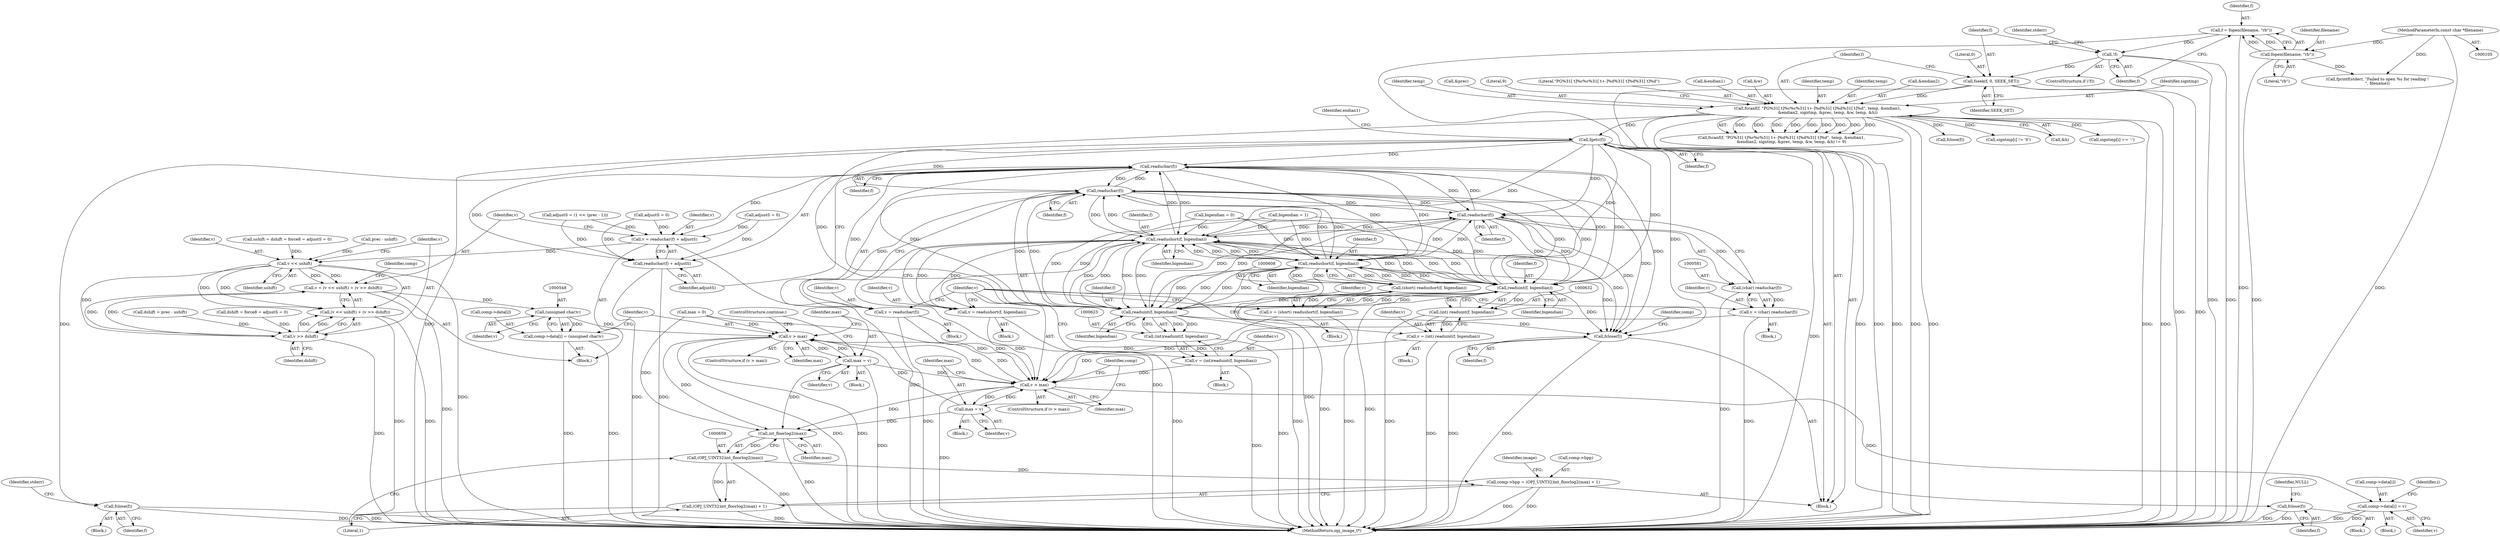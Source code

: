 digraph "0_openjpeg_e5285319229a5d77bf316bb0d3a6cbd3cb8666d9@API" {
"1000226" [label="(Call,fgetc(f))"];
"1000175" [label="(Call,fscanf(f, \"PG%31[ \t]%c%c%31[ \t+-]%d%31[ \t]%d%31[ \t]%d\", temp, &endian1,\n                &endian2, signtmp, &prec, temp, &w, temp, &h))"];
"1000169" [label="(Call,fseek(f, 0, SEEK_SET))"];
"1000160" [label="(Call,!f)"];
"1000154" [label="(Call,f = fopen(filename, \"rb\"))"];
"1000156" [label="(Call,fopen(filename, \"rb\"))"];
"1000106" [label="(MethodParameterIn,const char *filename)"];
"1000255" [label="(Call,fclose(f))"];
"1000470" [label="(Call,fclose(f))"];
"1000529" [label="(Call,readuchar(f))"];
"1000526" [label="(Call,v = readuchar(f) + adjustS)"];
"1000535" [label="(Call,v << ushift)"];
"1000532" [label="(Call,v = (v << ushift) + (v >> dshift))"];
"1000547" [label="(Call,(unsigned char)v)"];
"1000541" [label="(Call,comp->data[i] = (unsigned char)v)"];
"1000551" [label="(Call,v > max)"];
"1000555" [label="(Call,max = v)"];
"1000637" [label="(Call,v > max)"];
"1000641" [label="(Call,max = v)"];
"1000660" [label="(Call,int_floorlog2(max))"];
"1000658" [label="(Call,(OPJ_UINT32)int_floorlog2(max))"];
"1000653" [label="(Call,comp->bpp = (OPJ_UINT32)int_floorlog2(max) + 1)"];
"1000657" [label="(Call,(OPJ_UINT32)int_floorlog2(max) + 1)"];
"1000644" [label="(Call,comp->data[i] = v)"];
"1000534" [label="(Call,(v << ushift) + (v >> dshift))"];
"1000538" [label="(Call,v >> dshift)"];
"1000528" [label="(Call,readuchar(f) + adjustS)"];
"1000574" [label="(Call,readuchar(f))"];
"1000572" [label="(Call,v = readuchar(f))"];
"1000582" [label="(Call,readuchar(f))"];
"1000580" [label="(Call,(char) readuchar(f))"];
"1000578" [label="(Call,v = (char) readuchar(f))"];
"1000600" [label="(Call,readushort(f, bigendian))"];
"1000598" [label="(Call,v = readushort(f, bigendian))"];
"1000609" [label="(Call,readushort(f, bigendian))"];
"1000607" [label="(Call,(short) readushort(f, bigendian))"];
"1000605" [label="(Call,v = (short) readushort(f, bigendian))"];
"1000624" [label="(Call,readuint(f, bigendian))"];
"1000622" [label="(Call,(int)readuint(f, bigendian))"];
"1000620" [label="(Call,v = (int)readuint(f, bigendian))"];
"1000633" [label="(Call,readuint(f, bigendian))"];
"1000631" [label="(Call,(int) readuint(f, bigendian))"];
"1000629" [label="(Call,v = (int) readuint(f, bigendian))"];
"1000651" [label="(Call,fclose(f))"];
"1000556" [label="(Identifier,max)"];
"1000635" [label="(Identifier,bigendian)"];
"1000386" [label="(Call,prec - ushift)"];
"1000526" [label="(Call,v = readuchar(f) + adjustS)"];
"1000422" [label="(Call,adjustS = 0)"];
"1000555" [label="(Call,max = v)"];
"1000621" [label="(Identifier,v)"];
"1000633" [label="(Call,readuint(f, bigendian))"];
"1000177" [label="(Literal,\"PG%31[ \t]%c%c%31[ \t+-]%d%31[ \t]%d%31[ \t]%d\")"];
"1000607" [label="(Call,(short) readushort(f, bigendian))"];
"1000254" [label="(Block,)"];
"1000527" [label="(Identifier,v)"];
"1000575" [label="(Identifier,f)"];
"1000647" [label="(Identifier,comp)"];
"1000642" [label="(Identifier,max)"];
"1000256" [label="(Identifier,f)"];
"1000580" [label="(Call,(char) readuchar(f))"];
"1000662" [label="(Literal,1)"];
"1000624" [label="(Call,readuint(f, bigendian))"];
"1000231" [label="(Identifier,endian1)"];
"1000534" [label="(Call,(v << ushift) + (v >> dshift))"];
"1000628" [label="(Block,)"];
"1000171" [label="(Literal,0)"];
"1000599" [label="(Identifier,v)"];
"1000175" [label="(Call,fscanf(f, \"PG%31[ \t]%c%c%31[ \t+-]%d%31[ \t]%d%31[ \t]%d\", temp, &endian1,\n                &endian2, signtmp, &prec, temp, &w, temp, &h))"];
"1000611" [label="(Identifier,bigendian)"];
"1000620" [label="(Call,v = (int)readuint(f, bigendian))"];
"1000184" [label="(Call,&prec)"];
"1000192" [label="(Literal,9)"];
"1000643" [label="(Identifier,v)"];
"1000255" [label="(Call,fclose(f))"];
"1000652" [label="(Identifier,f)"];
"1000470" [label="(Call,fclose(f))"];
"1000605" [label="(Call,v = (short) readushort(f, bigendian))"];
"1000528" [label="(Call,readuchar(f) + adjustS)"];
"1000174" [label="(Call,fscanf(f, \"PG%31[ \t]%c%c%31[ \t+-]%d%31[ \t]%d%31[ \t]%d\", temp, &endian1,\n                &endian2, signtmp, &prec, temp, &w, temp, &h) != 9)"];
"1000631" [label="(Call,(int) readuint(f, bigendian))"];
"1000660" [label="(Call,int_floorlog2(max))"];
"1000541" [label="(Call,comp->data[i] = (unsigned char)v)"];
"1000639" [label="(Identifier,max)"];
"1000159" [label="(ControlStructure,if (!f))"];
"1000194" [label="(Call,fclose(f))"];
"1000384" [label="(Call,dshift = prec - ushift)"];
"1000629" [label="(Call,v = (int) readuint(f, bigendian))"];
"1000208" [label="(Call,signtmp[i] != '\0')"];
"1000557" [label="(Identifier,v)"];
"1000536" [label="(Identifier,v)"];
"1000535" [label="(Call,v << ushift)"];
"1000164" [label="(Identifier,stderr)"];
"1000151" [label="(Call,max = 0)"];
"1000172" [label="(Identifier,SEEK_SET)"];
"1000190" [label="(Call,&h)"];
"1000156" [label="(Call,fopen(filename, \"rb\"))"];
"1000544" [label="(Identifier,comp)"];
"1000170" [label="(Identifier,f)"];
"1000155" [label="(Identifier,f)"];
"1000469" [label="(Block,)"];
"1000540" [label="(Identifier,dshift)"];
"1000176" [label="(Identifier,f)"];
"1000531" [label="(Identifier,adjustS)"];
"1000158" [label="(Literal,\"rb\")"];
"1000418" [label="(Call,dshift = force8 = adjustS = 0)"];
"1000574" [label="(Call,readuchar(f))"];
"1000250" [label="(Call,bigendian = 0)"];
"1000582" [label="(Call,readuchar(f))"];
"1000655" [label="(Identifier,comp)"];
"1000179" [label="(Call,&endian1)"];
"1000521" [label="(Block,)"];
"1000653" [label="(Call,comp->bpp = (OPJ_UINT32)int_floorlog2(max) + 1)"];
"1000539" [label="(Identifier,v)"];
"1000553" [label="(Identifier,max)"];
"1000604" [label="(Block,)"];
"1000551" [label="(Call,v > max)"];
"1000665" [label="(MethodReturn,opj_image_t*)"];
"1000610" [label="(Identifier,f)"];
"1000600" [label="(Call,readushort(f, bigendian))"];
"1000258" [label="(Identifier,stderr)"];
"1000533" [label="(Identifier,v)"];
"1000554" [label="(Block,)"];
"1000226" [label="(Call,fgetc(f))"];
"1000532" [label="(Call,v = (v << ushift) + (v >> dshift))"];
"1000619" [label="(Block,)"];
"1000187" [label="(Call,&w)"];
"1000538" [label="(Call,v >> dshift)"];
"1000630" [label="(Identifier,v)"];
"1000403" [label="(Call,adjustS = 0)"];
"1000637" [label="(Call,v > max)"];
"1000641" [label="(Call,max = v)"];
"1000550" [label="(ControlStructure,if (v > max))"];
"1000160" [label="(Call,!f)"];
"1000598" [label="(Call,v = readushort(f, bigendian))"];
"1000189" [label="(Identifier,temp)"];
"1000634" [label="(Identifier,f)"];
"1000106" [label="(MethodParameterIn,const char *filename)"];
"1000169" [label="(Call,fseek(f, 0, SEEK_SET))"];
"1000161" [label="(Identifier,f)"];
"1000609" [label="(Call,readushort(f, bigendian))"];
"1000640" [label="(Block,)"];
"1000626" [label="(Identifier,bigendian)"];
"1000597" [label="(Block,)"];
"1000552" [label="(Identifier,v)"];
"1000154" [label="(Call,f = fopen(filename, \"rb\"))"];
"1000577" [label="(Block,)"];
"1000645" [label="(Call,comp->data[i])"];
"1000651" [label="(Call,fclose(f))"];
"1000186" [label="(Identifier,temp)"];
"1000542" [label="(Call,comp->data[i])"];
"1000547" [label="(Call,(unsigned char)v)"];
"1000602" [label="(Identifier,bigendian)"];
"1000549" [label="(Identifier,v)"];
"1000579" [label="(Identifier,v)"];
"1000163" [label="(Call,fprintf(stderr, \"Failed to open %s for reading !\n\", filename))"];
"1000558" [label="(ControlStructure,continue;)"];
"1000237" [label="(Call,bigendian = 1)"];
"1000622" [label="(Call,(int)readuint(f, bigendian))"];
"1000530" [label="(Identifier,f)"];
"1000572" [label="(Call,v = readuchar(f))"];
"1000661" [label="(Identifier,max)"];
"1000215" [label="(Call,signtmp[i] == '-')"];
"1000537" [label="(Identifier,ushift)"];
"1000473" [label="(Identifier,NULL)"];
"1000520" [label="(Identifier,i)"];
"1000601" [label="(Identifier,f)"];
"1000181" [label="(Call,&endian2)"];
"1000571" [label="(Block,)"];
"1000658" [label="(Call,(OPJ_UINT32)int_floorlog2(max))"];
"1000650" [label="(Identifier,v)"];
"1000625" [label="(Identifier,f)"];
"1000638" [label="(Identifier,v)"];
"1000183" [label="(Identifier,signtmp)"];
"1000394" [label="(Call,adjustS = (1 << (prec - 1)))"];
"1000636" [label="(ControlStructure,if (v > max))"];
"1000227" [label="(Identifier,f)"];
"1000654" [label="(Call,comp->bpp)"];
"1000578" [label="(Call,v = (char) readuchar(f))"];
"1000416" [label="(Call,ushift = dshift = force8 = adjustS = 0)"];
"1000573" [label="(Identifier,v)"];
"1000606" [label="(Identifier,v)"];
"1000529" [label="(Call,readuchar(f))"];
"1000644" [label="(Call,comp->data[i] = v)"];
"1000471" [label="(Identifier,f)"];
"1000108" [label="(Block,)"];
"1000178" [label="(Identifier,temp)"];
"1000583" [label="(Identifier,f)"];
"1000525" [label="(Block,)"];
"1000157" [label="(Identifier,filename)"];
"1000664" [label="(Identifier,image)"];
"1000657" [label="(Call,(OPJ_UINT32)int_floorlog2(max) + 1)"];
"1000226" -> "1000108"  [label="AST: "];
"1000226" -> "1000227"  [label="CFG: "];
"1000227" -> "1000226"  [label="AST: "];
"1000231" -> "1000226"  [label="CFG: "];
"1000226" -> "1000665"  [label="DDG: "];
"1000175" -> "1000226"  [label="DDG: "];
"1000226" -> "1000255"  [label="DDG: "];
"1000226" -> "1000470"  [label="DDG: "];
"1000226" -> "1000529"  [label="DDG: "];
"1000226" -> "1000574"  [label="DDG: "];
"1000226" -> "1000582"  [label="DDG: "];
"1000226" -> "1000600"  [label="DDG: "];
"1000226" -> "1000609"  [label="DDG: "];
"1000226" -> "1000624"  [label="DDG: "];
"1000226" -> "1000633"  [label="DDG: "];
"1000226" -> "1000651"  [label="DDG: "];
"1000175" -> "1000174"  [label="AST: "];
"1000175" -> "1000190"  [label="CFG: "];
"1000176" -> "1000175"  [label="AST: "];
"1000177" -> "1000175"  [label="AST: "];
"1000178" -> "1000175"  [label="AST: "];
"1000179" -> "1000175"  [label="AST: "];
"1000181" -> "1000175"  [label="AST: "];
"1000183" -> "1000175"  [label="AST: "];
"1000184" -> "1000175"  [label="AST: "];
"1000186" -> "1000175"  [label="AST: "];
"1000187" -> "1000175"  [label="AST: "];
"1000189" -> "1000175"  [label="AST: "];
"1000190" -> "1000175"  [label="AST: "];
"1000192" -> "1000175"  [label="CFG: "];
"1000175" -> "1000665"  [label="DDG: "];
"1000175" -> "1000665"  [label="DDG: "];
"1000175" -> "1000665"  [label="DDG: "];
"1000175" -> "1000665"  [label="DDG: "];
"1000175" -> "1000665"  [label="DDG: "];
"1000175" -> "1000665"  [label="DDG: "];
"1000175" -> "1000665"  [label="DDG: "];
"1000175" -> "1000174"  [label="DDG: "];
"1000175" -> "1000174"  [label="DDG: "];
"1000175" -> "1000174"  [label="DDG: "];
"1000175" -> "1000174"  [label="DDG: "];
"1000175" -> "1000174"  [label="DDG: "];
"1000175" -> "1000174"  [label="DDG: "];
"1000175" -> "1000174"  [label="DDG: "];
"1000175" -> "1000174"  [label="DDG: "];
"1000175" -> "1000174"  [label="DDG: "];
"1000169" -> "1000175"  [label="DDG: "];
"1000175" -> "1000194"  [label="DDG: "];
"1000175" -> "1000208"  [label="DDG: "];
"1000175" -> "1000215"  [label="DDG: "];
"1000169" -> "1000108"  [label="AST: "];
"1000169" -> "1000172"  [label="CFG: "];
"1000170" -> "1000169"  [label="AST: "];
"1000171" -> "1000169"  [label="AST: "];
"1000172" -> "1000169"  [label="AST: "];
"1000176" -> "1000169"  [label="CFG: "];
"1000169" -> "1000665"  [label="DDG: "];
"1000169" -> "1000665"  [label="DDG: "];
"1000160" -> "1000169"  [label="DDG: "];
"1000160" -> "1000159"  [label="AST: "];
"1000160" -> "1000161"  [label="CFG: "];
"1000161" -> "1000160"  [label="AST: "];
"1000164" -> "1000160"  [label="CFG: "];
"1000170" -> "1000160"  [label="CFG: "];
"1000160" -> "1000665"  [label="DDG: "];
"1000160" -> "1000665"  [label="DDG: "];
"1000154" -> "1000160"  [label="DDG: "];
"1000154" -> "1000108"  [label="AST: "];
"1000154" -> "1000156"  [label="CFG: "];
"1000155" -> "1000154"  [label="AST: "];
"1000156" -> "1000154"  [label="AST: "];
"1000161" -> "1000154"  [label="CFG: "];
"1000154" -> "1000665"  [label="DDG: "];
"1000156" -> "1000154"  [label="DDG: "];
"1000156" -> "1000154"  [label="DDG: "];
"1000156" -> "1000158"  [label="CFG: "];
"1000157" -> "1000156"  [label="AST: "];
"1000158" -> "1000156"  [label="AST: "];
"1000156" -> "1000665"  [label="DDG: "];
"1000106" -> "1000156"  [label="DDG: "];
"1000156" -> "1000163"  [label="DDG: "];
"1000106" -> "1000105"  [label="AST: "];
"1000106" -> "1000665"  [label="DDG: "];
"1000106" -> "1000163"  [label="DDG: "];
"1000255" -> "1000254"  [label="AST: "];
"1000255" -> "1000256"  [label="CFG: "];
"1000256" -> "1000255"  [label="AST: "];
"1000258" -> "1000255"  [label="CFG: "];
"1000255" -> "1000665"  [label="DDG: "];
"1000255" -> "1000665"  [label="DDG: "];
"1000470" -> "1000469"  [label="AST: "];
"1000470" -> "1000471"  [label="CFG: "];
"1000471" -> "1000470"  [label="AST: "];
"1000473" -> "1000470"  [label="CFG: "];
"1000470" -> "1000665"  [label="DDG: "];
"1000470" -> "1000665"  [label="DDG: "];
"1000529" -> "1000528"  [label="AST: "];
"1000529" -> "1000530"  [label="CFG: "];
"1000530" -> "1000529"  [label="AST: "];
"1000531" -> "1000529"  [label="CFG: "];
"1000529" -> "1000526"  [label="DDG: "];
"1000529" -> "1000528"  [label="DDG: "];
"1000574" -> "1000529"  [label="DDG: "];
"1000582" -> "1000529"  [label="DDG: "];
"1000609" -> "1000529"  [label="DDG: "];
"1000624" -> "1000529"  [label="DDG: "];
"1000633" -> "1000529"  [label="DDG: "];
"1000600" -> "1000529"  [label="DDG: "];
"1000529" -> "1000574"  [label="DDG: "];
"1000529" -> "1000582"  [label="DDG: "];
"1000529" -> "1000600"  [label="DDG: "];
"1000529" -> "1000609"  [label="DDG: "];
"1000529" -> "1000624"  [label="DDG: "];
"1000529" -> "1000633"  [label="DDG: "];
"1000529" -> "1000651"  [label="DDG: "];
"1000526" -> "1000525"  [label="AST: "];
"1000526" -> "1000528"  [label="CFG: "];
"1000527" -> "1000526"  [label="AST: "];
"1000528" -> "1000526"  [label="AST: "];
"1000533" -> "1000526"  [label="CFG: "];
"1000526" -> "1000665"  [label="DDG: "];
"1000403" -> "1000526"  [label="DDG: "];
"1000422" -> "1000526"  [label="DDG: "];
"1000394" -> "1000526"  [label="DDG: "];
"1000526" -> "1000535"  [label="DDG: "];
"1000535" -> "1000534"  [label="AST: "];
"1000535" -> "1000537"  [label="CFG: "];
"1000536" -> "1000535"  [label="AST: "];
"1000537" -> "1000535"  [label="AST: "];
"1000539" -> "1000535"  [label="CFG: "];
"1000535" -> "1000665"  [label="DDG: "];
"1000535" -> "1000532"  [label="DDG: "];
"1000535" -> "1000532"  [label="DDG: "];
"1000535" -> "1000534"  [label="DDG: "];
"1000535" -> "1000534"  [label="DDG: "];
"1000386" -> "1000535"  [label="DDG: "];
"1000416" -> "1000535"  [label="DDG: "];
"1000535" -> "1000538"  [label="DDG: "];
"1000532" -> "1000525"  [label="AST: "];
"1000532" -> "1000534"  [label="CFG: "];
"1000533" -> "1000532"  [label="AST: "];
"1000534" -> "1000532"  [label="AST: "];
"1000544" -> "1000532"  [label="CFG: "];
"1000532" -> "1000665"  [label="DDG: "];
"1000538" -> "1000532"  [label="DDG: "];
"1000538" -> "1000532"  [label="DDG: "];
"1000532" -> "1000547"  [label="DDG: "];
"1000547" -> "1000541"  [label="AST: "];
"1000547" -> "1000549"  [label="CFG: "];
"1000548" -> "1000547"  [label="AST: "];
"1000549" -> "1000547"  [label="AST: "];
"1000541" -> "1000547"  [label="CFG: "];
"1000547" -> "1000541"  [label="DDG: "];
"1000547" -> "1000551"  [label="DDG: "];
"1000541" -> "1000525"  [label="AST: "];
"1000542" -> "1000541"  [label="AST: "];
"1000552" -> "1000541"  [label="CFG: "];
"1000541" -> "1000665"  [label="DDG: "];
"1000541" -> "1000665"  [label="DDG: "];
"1000551" -> "1000550"  [label="AST: "];
"1000551" -> "1000553"  [label="CFG: "];
"1000552" -> "1000551"  [label="AST: "];
"1000553" -> "1000551"  [label="AST: "];
"1000556" -> "1000551"  [label="CFG: "];
"1000558" -> "1000551"  [label="CFG: "];
"1000551" -> "1000665"  [label="DDG: "];
"1000551" -> "1000665"  [label="DDG: "];
"1000637" -> "1000551"  [label="DDG: "];
"1000151" -> "1000551"  [label="DDG: "];
"1000555" -> "1000551"  [label="DDG: "];
"1000641" -> "1000551"  [label="DDG: "];
"1000551" -> "1000555"  [label="DDG: "];
"1000551" -> "1000637"  [label="DDG: "];
"1000551" -> "1000660"  [label="DDG: "];
"1000555" -> "1000554"  [label="AST: "];
"1000555" -> "1000557"  [label="CFG: "];
"1000556" -> "1000555"  [label="AST: "];
"1000557" -> "1000555"  [label="AST: "];
"1000558" -> "1000555"  [label="CFG: "];
"1000555" -> "1000665"  [label="DDG: "];
"1000555" -> "1000637"  [label="DDG: "];
"1000555" -> "1000660"  [label="DDG: "];
"1000637" -> "1000636"  [label="AST: "];
"1000637" -> "1000639"  [label="CFG: "];
"1000638" -> "1000637"  [label="AST: "];
"1000639" -> "1000637"  [label="AST: "];
"1000642" -> "1000637"  [label="CFG: "];
"1000647" -> "1000637"  [label="CFG: "];
"1000637" -> "1000665"  [label="DDG: "];
"1000578" -> "1000637"  [label="DDG: "];
"1000629" -> "1000637"  [label="DDG: "];
"1000598" -> "1000637"  [label="DDG: "];
"1000620" -> "1000637"  [label="DDG: "];
"1000605" -> "1000637"  [label="DDG: "];
"1000572" -> "1000637"  [label="DDG: "];
"1000151" -> "1000637"  [label="DDG: "];
"1000641" -> "1000637"  [label="DDG: "];
"1000637" -> "1000641"  [label="DDG: "];
"1000637" -> "1000644"  [label="DDG: "];
"1000637" -> "1000660"  [label="DDG: "];
"1000641" -> "1000640"  [label="AST: "];
"1000641" -> "1000643"  [label="CFG: "];
"1000642" -> "1000641"  [label="AST: "];
"1000643" -> "1000641"  [label="AST: "];
"1000647" -> "1000641"  [label="CFG: "];
"1000641" -> "1000660"  [label="DDG: "];
"1000660" -> "1000658"  [label="AST: "];
"1000660" -> "1000661"  [label="CFG: "];
"1000661" -> "1000660"  [label="AST: "];
"1000658" -> "1000660"  [label="CFG: "];
"1000660" -> "1000665"  [label="DDG: "];
"1000660" -> "1000658"  [label="DDG: "];
"1000151" -> "1000660"  [label="DDG: "];
"1000658" -> "1000657"  [label="AST: "];
"1000659" -> "1000658"  [label="AST: "];
"1000662" -> "1000658"  [label="CFG: "];
"1000658" -> "1000665"  [label="DDG: "];
"1000658" -> "1000653"  [label="DDG: "];
"1000658" -> "1000657"  [label="DDG: "];
"1000653" -> "1000108"  [label="AST: "];
"1000653" -> "1000657"  [label="CFG: "];
"1000654" -> "1000653"  [label="AST: "];
"1000657" -> "1000653"  [label="AST: "];
"1000664" -> "1000653"  [label="CFG: "];
"1000653" -> "1000665"  [label="DDG: "];
"1000653" -> "1000665"  [label="DDG: "];
"1000657" -> "1000662"  [label="CFG: "];
"1000662" -> "1000657"  [label="AST: "];
"1000657" -> "1000665"  [label="DDG: "];
"1000644" -> "1000521"  [label="AST: "];
"1000644" -> "1000650"  [label="CFG: "];
"1000645" -> "1000644"  [label="AST: "];
"1000650" -> "1000644"  [label="AST: "];
"1000520" -> "1000644"  [label="CFG: "];
"1000644" -> "1000665"  [label="DDG: "];
"1000644" -> "1000665"  [label="DDG: "];
"1000534" -> "1000538"  [label="CFG: "];
"1000538" -> "1000534"  [label="AST: "];
"1000534" -> "1000665"  [label="DDG: "];
"1000534" -> "1000665"  [label="DDG: "];
"1000538" -> "1000534"  [label="DDG: "];
"1000538" -> "1000534"  [label="DDG: "];
"1000538" -> "1000540"  [label="CFG: "];
"1000539" -> "1000538"  [label="AST: "];
"1000540" -> "1000538"  [label="AST: "];
"1000538" -> "1000665"  [label="DDG: "];
"1000418" -> "1000538"  [label="DDG: "];
"1000384" -> "1000538"  [label="DDG: "];
"1000528" -> "1000531"  [label="CFG: "];
"1000531" -> "1000528"  [label="AST: "];
"1000528" -> "1000665"  [label="DDG: "];
"1000528" -> "1000665"  [label="DDG: "];
"1000403" -> "1000528"  [label="DDG: "];
"1000422" -> "1000528"  [label="DDG: "];
"1000394" -> "1000528"  [label="DDG: "];
"1000574" -> "1000572"  [label="AST: "];
"1000574" -> "1000575"  [label="CFG: "];
"1000575" -> "1000574"  [label="AST: "];
"1000572" -> "1000574"  [label="CFG: "];
"1000574" -> "1000572"  [label="DDG: "];
"1000582" -> "1000574"  [label="DDG: "];
"1000609" -> "1000574"  [label="DDG: "];
"1000624" -> "1000574"  [label="DDG: "];
"1000633" -> "1000574"  [label="DDG: "];
"1000600" -> "1000574"  [label="DDG: "];
"1000574" -> "1000582"  [label="DDG: "];
"1000574" -> "1000600"  [label="DDG: "];
"1000574" -> "1000609"  [label="DDG: "];
"1000574" -> "1000624"  [label="DDG: "];
"1000574" -> "1000633"  [label="DDG: "];
"1000574" -> "1000651"  [label="DDG: "];
"1000572" -> "1000571"  [label="AST: "];
"1000573" -> "1000572"  [label="AST: "];
"1000638" -> "1000572"  [label="CFG: "];
"1000572" -> "1000665"  [label="DDG: "];
"1000582" -> "1000580"  [label="AST: "];
"1000582" -> "1000583"  [label="CFG: "];
"1000583" -> "1000582"  [label="AST: "];
"1000580" -> "1000582"  [label="CFG: "];
"1000582" -> "1000580"  [label="DDG: "];
"1000609" -> "1000582"  [label="DDG: "];
"1000624" -> "1000582"  [label="DDG: "];
"1000633" -> "1000582"  [label="DDG: "];
"1000600" -> "1000582"  [label="DDG: "];
"1000582" -> "1000600"  [label="DDG: "];
"1000582" -> "1000609"  [label="DDG: "];
"1000582" -> "1000624"  [label="DDG: "];
"1000582" -> "1000633"  [label="DDG: "];
"1000582" -> "1000651"  [label="DDG: "];
"1000580" -> "1000578"  [label="AST: "];
"1000581" -> "1000580"  [label="AST: "];
"1000578" -> "1000580"  [label="CFG: "];
"1000580" -> "1000665"  [label="DDG: "];
"1000580" -> "1000578"  [label="DDG: "];
"1000578" -> "1000577"  [label="AST: "];
"1000579" -> "1000578"  [label="AST: "];
"1000638" -> "1000578"  [label="CFG: "];
"1000578" -> "1000665"  [label="DDG: "];
"1000600" -> "1000598"  [label="AST: "];
"1000600" -> "1000602"  [label="CFG: "];
"1000601" -> "1000600"  [label="AST: "];
"1000602" -> "1000600"  [label="AST: "];
"1000598" -> "1000600"  [label="CFG: "];
"1000600" -> "1000665"  [label="DDG: "];
"1000600" -> "1000598"  [label="DDG: "];
"1000600" -> "1000598"  [label="DDG: "];
"1000609" -> "1000600"  [label="DDG: "];
"1000609" -> "1000600"  [label="DDG: "];
"1000624" -> "1000600"  [label="DDG: "];
"1000624" -> "1000600"  [label="DDG: "];
"1000633" -> "1000600"  [label="DDG: "];
"1000633" -> "1000600"  [label="DDG: "];
"1000250" -> "1000600"  [label="DDG: "];
"1000237" -> "1000600"  [label="DDG: "];
"1000600" -> "1000609"  [label="DDG: "];
"1000600" -> "1000609"  [label="DDG: "];
"1000600" -> "1000624"  [label="DDG: "];
"1000600" -> "1000624"  [label="DDG: "];
"1000600" -> "1000633"  [label="DDG: "];
"1000600" -> "1000633"  [label="DDG: "];
"1000600" -> "1000651"  [label="DDG: "];
"1000598" -> "1000597"  [label="AST: "];
"1000599" -> "1000598"  [label="AST: "];
"1000638" -> "1000598"  [label="CFG: "];
"1000598" -> "1000665"  [label="DDG: "];
"1000609" -> "1000607"  [label="AST: "];
"1000609" -> "1000611"  [label="CFG: "];
"1000610" -> "1000609"  [label="AST: "];
"1000611" -> "1000609"  [label="AST: "];
"1000607" -> "1000609"  [label="CFG: "];
"1000609" -> "1000665"  [label="DDG: "];
"1000609" -> "1000607"  [label="DDG: "];
"1000609" -> "1000607"  [label="DDG: "];
"1000624" -> "1000609"  [label="DDG: "];
"1000624" -> "1000609"  [label="DDG: "];
"1000633" -> "1000609"  [label="DDG: "];
"1000633" -> "1000609"  [label="DDG: "];
"1000250" -> "1000609"  [label="DDG: "];
"1000237" -> "1000609"  [label="DDG: "];
"1000609" -> "1000624"  [label="DDG: "];
"1000609" -> "1000624"  [label="DDG: "];
"1000609" -> "1000633"  [label="DDG: "];
"1000609" -> "1000633"  [label="DDG: "];
"1000609" -> "1000651"  [label="DDG: "];
"1000607" -> "1000605"  [label="AST: "];
"1000608" -> "1000607"  [label="AST: "];
"1000605" -> "1000607"  [label="CFG: "];
"1000607" -> "1000665"  [label="DDG: "];
"1000607" -> "1000605"  [label="DDG: "];
"1000605" -> "1000604"  [label="AST: "];
"1000606" -> "1000605"  [label="AST: "];
"1000638" -> "1000605"  [label="CFG: "];
"1000605" -> "1000665"  [label="DDG: "];
"1000624" -> "1000622"  [label="AST: "];
"1000624" -> "1000626"  [label="CFG: "];
"1000625" -> "1000624"  [label="AST: "];
"1000626" -> "1000624"  [label="AST: "];
"1000622" -> "1000624"  [label="CFG: "];
"1000624" -> "1000665"  [label="DDG: "];
"1000624" -> "1000622"  [label="DDG: "];
"1000624" -> "1000622"  [label="DDG: "];
"1000633" -> "1000624"  [label="DDG: "];
"1000633" -> "1000624"  [label="DDG: "];
"1000250" -> "1000624"  [label="DDG: "];
"1000237" -> "1000624"  [label="DDG: "];
"1000624" -> "1000633"  [label="DDG: "];
"1000624" -> "1000633"  [label="DDG: "];
"1000624" -> "1000651"  [label="DDG: "];
"1000622" -> "1000620"  [label="AST: "];
"1000623" -> "1000622"  [label="AST: "];
"1000620" -> "1000622"  [label="CFG: "];
"1000622" -> "1000665"  [label="DDG: "];
"1000622" -> "1000620"  [label="DDG: "];
"1000620" -> "1000619"  [label="AST: "];
"1000621" -> "1000620"  [label="AST: "];
"1000638" -> "1000620"  [label="CFG: "];
"1000620" -> "1000665"  [label="DDG: "];
"1000633" -> "1000631"  [label="AST: "];
"1000633" -> "1000635"  [label="CFG: "];
"1000634" -> "1000633"  [label="AST: "];
"1000635" -> "1000633"  [label="AST: "];
"1000631" -> "1000633"  [label="CFG: "];
"1000633" -> "1000665"  [label="DDG: "];
"1000633" -> "1000631"  [label="DDG: "];
"1000633" -> "1000631"  [label="DDG: "];
"1000250" -> "1000633"  [label="DDG: "];
"1000237" -> "1000633"  [label="DDG: "];
"1000633" -> "1000651"  [label="DDG: "];
"1000631" -> "1000629"  [label="AST: "];
"1000632" -> "1000631"  [label="AST: "];
"1000629" -> "1000631"  [label="CFG: "];
"1000631" -> "1000665"  [label="DDG: "];
"1000631" -> "1000629"  [label="DDG: "];
"1000629" -> "1000628"  [label="AST: "];
"1000630" -> "1000629"  [label="AST: "];
"1000638" -> "1000629"  [label="CFG: "];
"1000629" -> "1000665"  [label="DDG: "];
"1000651" -> "1000108"  [label="AST: "];
"1000651" -> "1000652"  [label="CFG: "];
"1000652" -> "1000651"  [label="AST: "];
"1000655" -> "1000651"  [label="CFG: "];
"1000651" -> "1000665"  [label="DDG: "];
"1000651" -> "1000665"  [label="DDG: "];
}
